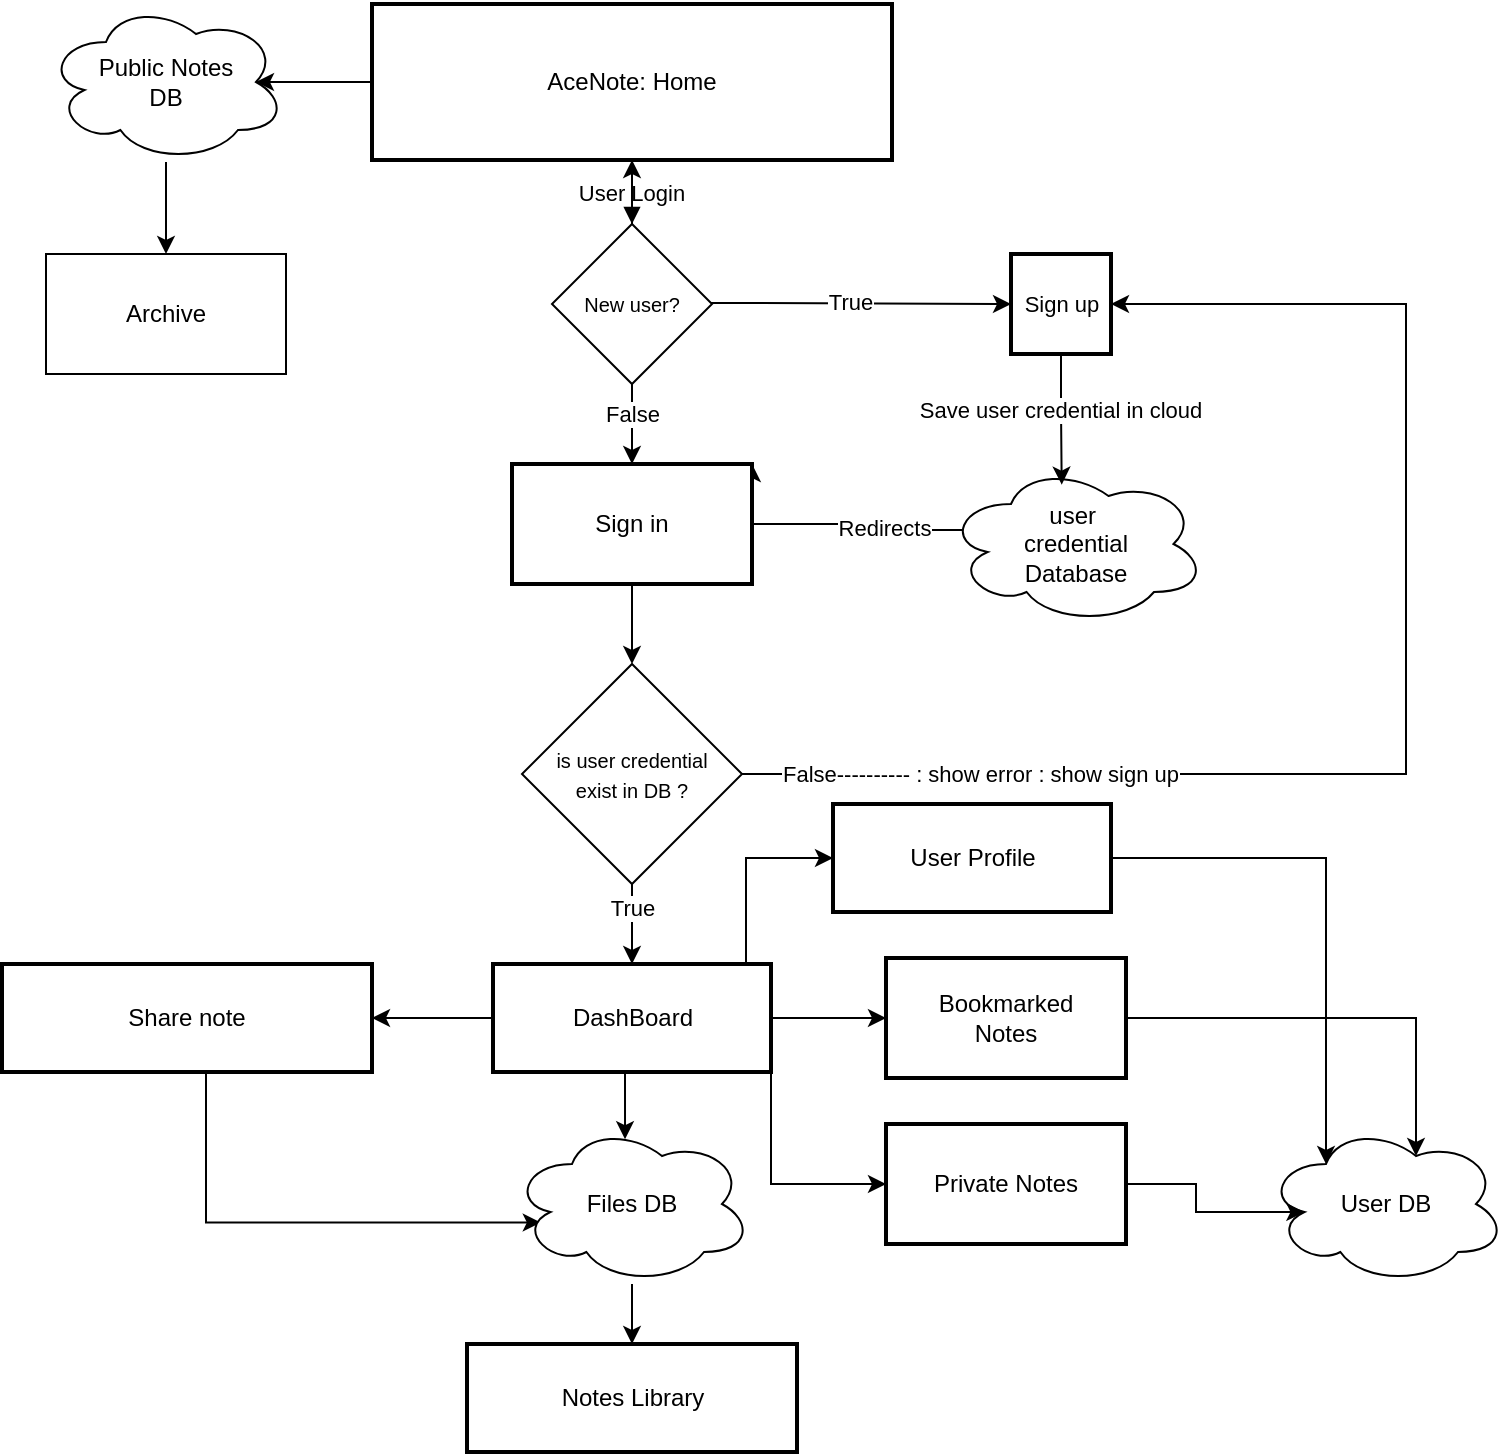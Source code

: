<mxfile version="26.0.14">
  <diagram name="Page-1" id="cAug1g8ceRs_T_u1OyaA">
    <mxGraphModel dx="1042" dy="565" grid="1" gridSize="10" guides="1" tooltips="1" connect="1" arrows="1" fold="1" page="1" pageScale="1" pageWidth="827" pageHeight="1169" math="0" shadow="0">
      <root>
        <mxCell id="0" />
        <mxCell id="1" parent="0" />
        <mxCell id="w-x2_361Rt0CLVV8uH2W-1" value="AceNote: Home" style="whiteSpace=wrap;strokeWidth=2;" parent="1" vertex="1">
          <mxGeometry x="223" y="141" width="260" height="78" as="geometry" />
        </mxCell>
        <mxCell id="w-x2_361Rt0CLVV8uH2W-2" style="edgeStyle=orthogonalEdgeStyle;rounded=0;orthogonalLoop=1;jettySize=auto;html=1;entryX=1;entryY=0.5;entryDx=0;entryDy=0;" parent="1" source="w-x2_361Rt0CLVV8uH2W-6" target="w-x2_361Rt0CLVV8uH2W-8" edge="1">
          <mxGeometry relative="1" as="geometry" />
        </mxCell>
        <mxCell id="w-x2_361Rt0CLVV8uH2W-3" value="" style="edgeStyle=orthogonalEdgeStyle;rounded=0;orthogonalLoop=1;jettySize=auto;html=1;" parent="1" source="w-x2_361Rt0CLVV8uH2W-6" target="w-x2_361Rt0CLVV8uH2W-31" edge="1">
          <mxGeometry relative="1" as="geometry">
            <Array as="points">
              <mxPoint x="410" y="568" />
            </Array>
          </mxGeometry>
        </mxCell>
        <mxCell id="w-x2_361Rt0CLVV8uH2W-4" style="edgeStyle=orthogonalEdgeStyle;rounded=0;orthogonalLoop=1;jettySize=auto;html=1;exitX=1;exitY=1;exitDx=0;exitDy=0;entryX=0;entryY=0.5;entryDx=0;entryDy=0;" parent="1" source="w-x2_361Rt0CLVV8uH2W-6" target="w-x2_361Rt0CLVV8uH2W-32" edge="1">
          <mxGeometry relative="1" as="geometry" />
        </mxCell>
        <mxCell id="w-x2_361Rt0CLVV8uH2W-5" style="edgeStyle=orthogonalEdgeStyle;rounded=0;orthogonalLoop=1;jettySize=auto;html=1;exitX=1;exitY=0.5;exitDx=0;exitDy=0;entryX=0;entryY=0.5;entryDx=0;entryDy=0;" parent="1" source="w-x2_361Rt0CLVV8uH2W-6" target="w-x2_361Rt0CLVV8uH2W-36" edge="1">
          <mxGeometry relative="1" as="geometry" />
        </mxCell>
        <mxCell id="w-x2_361Rt0CLVV8uH2W-6" value="DashBoard" style="whiteSpace=wrap;strokeWidth=2;" parent="1" vertex="1">
          <mxGeometry x="283.5" y="621" width="139" height="54" as="geometry" />
        </mxCell>
        <mxCell id="w-x2_361Rt0CLVV8uH2W-7" style="edgeStyle=orthogonalEdgeStyle;rounded=0;orthogonalLoop=1;jettySize=auto;html=1;entryX=0.12;entryY=0.616;entryDx=0;entryDy=0;entryPerimeter=0;" parent="1" source="w-x2_361Rt0CLVV8uH2W-8" target="w-x2_361Rt0CLVV8uH2W-29" edge="1">
          <mxGeometry relative="1" as="geometry">
            <mxPoint x="200" y="731" as="targetPoint" />
            <Array as="points">
              <mxPoint x="140" y="750" />
            </Array>
          </mxGeometry>
        </mxCell>
        <mxCell id="w-x2_361Rt0CLVV8uH2W-8" value="Share note" style="whiteSpace=wrap;strokeWidth=2;" parent="1" vertex="1">
          <mxGeometry x="38" y="621" width="185" height="54" as="geometry" />
        </mxCell>
        <mxCell id="w-x2_361Rt0CLVV8uH2W-9" value="Notes Library" style="whiteSpace=wrap;strokeWidth=2;" parent="1" vertex="1">
          <mxGeometry x="270.5" y="811" width="165" height="54" as="geometry" />
        </mxCell>
        <mxCell id="w-x2_361Rt0CLVV8uH2W-10" value="User Login" style="curved=1;startArrow=none;endArrow=block;exitX=0.5;exitY=1;" parent="1" source="w-x2_361Rt0CLVV8uH2W-1" edge="1">
          <mxGeometry relative="1" as="geometry">
            <Array as="points" />
            <mxPoint x="353" y="251" as="targetPoint" />
            <mxPoint as="offset" />
          </mxGeometry>
        </mxCell>
        <mxCell id="w-x2_361Rt0CLVV8uH2W-11" value="" style="edgeStyle=orthogonalEdgeStyle;rounded=0;orthogonalLoop=1;jettySize=auto;html=1;entryX=0;entryY=0.5;entryDx=0;entryDy=0;" parent="1" target="w-x2_361Rt0CLVV8uH2W-17" edge="1">
          <mxGeometry relative="1" as="geometry">
            <mxPoint x="379" y="290.5" as="sourcePoint" />
            <mxPoint x="440" y="291" as="targetPoint" />
            <Array as="points">
              <mxPoint x="402" y="290" />
              <mxPoint x="425" y="291" />
            </Array>
          </mxGeometry>
        </mxCell>
        <mxCell id="w-x2_361Rt0CLVV8uH2W-12" value="True" style="edgeLabel;html=1;align=center;verticalAlign=middle;resizable=0;points=[];" parent="w-x2_361Rt0CLVV8uH2W-11" vertex="1" connectable="0">
          <mxGeometry x="0.014" y="1" relative="1" as="geometry">
            <mxPoint as="offset" />
          </mxGeometry>
        </mxCell>
        <mxCell id="w-x2_361Rt0CLVV8uH2W-13" value="" style="edgeStyle=orthogonalEdgeStyle;rounded=0;orthogonalLoop=1;jettySize=auto;html=1;" parent="1" source="w-x2_361Rt0CLVV8uH2W-16" target="w-x2_361Rt0CLVV8uH2W-1" edge="1">
          <mxGeometry relative="1" as="geometry" />
        </mxCell>
        <mxCell id="w-x2_361Rt0CLVV8uH2W-14" style="edgeStyle=orthogonalEdgeStyle;rounded=0;orthogonalLoop=1;jettySize=auto;html=1;exitX=0.5;exitY=1;exitDx=0;exitDy=0;entryX=0.5;entryY=0;entryDx=0;entryDy=0;" parent="1" source="w-x2_361Rt0CLVV8uH2W-16" target="w-x2_361Rt0CLVV8uH2W-22" edge="1">
          <mxGeometry relative="1" as="geometry" />
        </mxCell>
        <mxCell id="w-x2_361Rt0CLVV8uH2W-15" value="False" style="edgeLabel;html=1;align=center;verticalAlign=middle;resizable=0;points=[];" parent="w-x2_361Rt0CLVV8uH2W-14" vertex="1" connectable="0">
          <mxGeometry x="-0.245" relative="1" as="geometry">
            <mxPoint as="offset" />
          </mxGeometry>
        </mxCell>
        <mxCell id="w-x2_361Rt0CLVV8uH2W-16" value="&lt;font size=&quot;1&quot;&gt;New user?&lt;/font&gt;" style="rhombus;whiteSpace=wrap;html=1;" parent="1" vertex="1">
          <mxGeometry x="313" y="251" width="80" height="80" as="geometry" />
        </mxCell>
        <mxCell id="w-x2_361Rt0CLVV8uH2W-17" value="&lt;font style=&quot;font-size: 11px;&quot;&gt;Sign up&lt;/font&gt;" style="rounded=0;whiteSpace=wrap;html=1;strokeWidth=2;" parent="1" vertex="1">
          <mxGeometry x="542.5" y="266" width="50" height="50" as="geometry" />
        </mxCell>
        <mxCell id="w-x2_361Rt0CLVV8uH2W-18" style="edgeStyle=orthogonalEdgeStyle;rounded=0;orthogonalLoop=1;jettySize=auto;html=1;exitX=0.16;exitY=0.55;exitDx=0;exitDy=0;exitPerimeter=0;entryX=1;entryY=0;entryDx=0;entryDy=0;" parent="1" source="w-x2_361Rt0CLVV8uH2W-20" target="w-x2_361Rt0CLVV8uH2W-22" edge="1">
          <mxGeometry relative="1" as="geometry">
            <Array as="points">
              <mxPoint x="467" y="404" />
              <mxPoint x="467" y="401" />
              <mxPoint x="413" y="401" />
            </Array>
          </mxGeometry>
        </mxCell>
        <mxCell id="w-x2_361Rt0CLVV8uH2W-19" value="Redirects" style="edgeLabel;html=1;align=center;verticalAlign=middle;resizable=0;points=[];" parent="w-x2_361Rt0CLVV8uH2W-18" vertex="1" connectable="0">
          <mxGeometry x="-0.075" y="2" relative="1" as="geometry">
            <mxPoint x="14" y="-1" as="offset" />
          </mxGeometry>
        </mxCell>
        <mxCell id="w-x2_361Rt0CLVV8uH2W-20" value="user&amp;nbsp;&lt;div&gt;credential&lt;div&gt;Database&lt;/div&gt;&lt;/div&gt;" style="ellipse;shape=cloud;whiteSpace=wrap;html=1;" parent="1" vertex="1">
          <mxGeometry x="510" y="371" width="130" height="80" as="geometry" />
        </mxCell>
        <mxCell id="w-x2_361Rt0CLVV8uH2W-21" style="edgeStyle=orthogonalEdgeStyle;rounded=0;orthogonalLoop=1;jettySize=auto;html=1;exitX=0.5;exitY=1;exitDx=0;exitDy=0;entryX=0.5;entryY=0;entryDx=0;entryDy=0;" parent="1" source="w-x2_361Rt0CLVV8uH2W-22" target="w-x2_361Rt0CLVV8uH2W-27" edge="1">
          <mxGeometry relative="1" as="geometry" />
        </mxCell>
        <mxCell id="w-x2_361Rt0CLVV8uH2W-22" value="Sign in" style="rounded=0;whiteSpace=wrap;html=1;strokeWidth=2;" parent="1" vertex="1">
          <mxGeometry x="293" y="371" width="120" height="60" as="geometry" />
        </mxCell>
        <mxCell id="w-x2_361Rt0CLVV8uH2W-23" style="edgeStyle=orthogonalEdgeStyle;rounded=0;orthogonalLoop=1;jettySize=auto;html=1;exitX=0.5;exitY=1;exitDx=0;exitDy=0;" parent="1" source="w-x2_361Rt0CLVV8uH2W-27" target="w-x2_361Rt0CLVV8uH2W-6" edge="1">
          <mxGeometry relative="1" as="geometry" />
        </mxCell>
        <mxCell id="w-x2_361Rt0CLVV8uH2W-24" value="True" style="edgeLabel;html=1;align=center;verticalAlign=middle;resizable=0;points=[];" parent="w-x2_361Rt0CLVV8uH2W-23" vertex="1" connectable="0">
          <mxGeometry x="-0.433" relative="1" as="geometry">
            <mxPoint as="offset" />
          </mxGeometry>
        </mxCell>
        <mxCell id="w-x2_361Rt0CLVV8uH2W-25" style="edgeStyle=orthogonalEdgeStyle;rounded=0;orthogonalLoop=1;jettySize=auto;html=1;entryX=1;entryY=0.5;entryDx=0;entryDy=0;" parent="1" source="w-x2_361Rt0CLVV8uH2W-27" target="w-x2_361Rt0CLVV8uH2W-17" edge="1">
          <mxGeometry relative="1" as="geometry">
            <Array as="points">
              <mxPoint x="740" y="526" />
              <mxPoint x="740" y="291" />
            </Array>
          </mxGeometry>
        </mxCell>
        <mxCell id="w-x2_361Rt0CLVV8uH2W-26" value="False---------- : show error : show sign up" style="edgeLabel;html=1;align=center;verticalAlign=middle;resizable=0;points=[];" parent="w-x2_361Rt0CLVV8uH2W-25" vertex="1" connectable="0">
          <mxGeometry x="-0.874" y="1" relative="1" as="geometry">
            <mxPoint x="74" y="1" as="offset" />
          </mxGeometry>
        </mxCell>
        <mxCell id="w-x2_361Rt0CLVV8uH2W-27" value="&lt;font size=&quot;1&quot;&gt;is user credential&lt;br&gt;exist in DB ?&lt;/font&gt;" style="rhombus;whiteSpace=wrap;html=1;" parent="1" vertex="1">
          <mxGeometry x="298" y="471" width="110" height="110" as="geometry" />
        </mxCell>
        <mxCell id="w-x2_361Rt0CLVV8uH2W-28" style="edgeStyle=orthogonalEdgeStyle;rounded=0;orthogonalLoop=1;jettySize=auto;html=1;" parent="1" source="w-x2_361Rt0CLVV8uH2W-29" target="w-x2_361Rt0CLVV8uH2W-9" edge="1">
          <mxGeometry relative="1" as="geometry" />
        </mxCell>
        <mxCell id="w-x2_361Rt0CLVV8uH2W-29" value="Files DB" style="ellipse;shape=cloud;whiteSpace=wrap;html=1;" parent="1" vertex="1">
          <mxGeometry x="293" y="701" width="120" height="80" as="geometry" />
        </mxCell>
        <mxCell id="w-x2_361Rt0CLVV8uH2W-30" style="edgeStyle=orthogonalEdgeStyle;rounded=0;orthogonalLoop=1;jettySize=auto;html=1;exitX=0.5;exitY=1;exitDx=0;exitDy=0;entryX=0.471;entryY=0.095;entryDx=0;entryDy=0;entryPerimeter=0;" parent="1" source="w-x2_361Rt0CLVV8uH2W-6" target="w-x2_361Rt0CLVV8uH2W-29" edge="1">
          <mxGeometry relative="1" as="geometry" />
        </mxCell>
        <mxCell id="w-x2_361Rt0CLVV8uH2W-31" value="User Profile" style="whiteSpace=wrap;strokeWidth=2;" parent="1" vertex="1">
          <mxGeometry x="453.5" y="541" width="139" height="54" as="geometry" />
        </mxCell>
        <mxCell id="w-x2_361Rt0CLVV8uH2W-32" value="Private Notes" style="rounded=0;whiteSpace=wrap;html=1;strokeWidth=2;" parent="1" vertex="1">
          <mxGeometry x="480" y="701" width="120" height="60" as="geometry" />
        </mxCell>
        <mxCell id="w-x2_361Rt0CLVV8uH2W-33" value="User DB" style="ellipse;shape=cloud;whiteSpace=wrap;html=1;" parent="1" vertex="1">
          <mxGeometry x="670" y="701" width="120" height="80" as="geometry" />
        </mxCell>
        <mxCell id="w-x2_361Rt0CLVV8uH2W-34" style="edgeStyle=orthogonalEdgeStyle;rounded=0;orthogonalLoop=1;jettySize=auto;html=1;entryX=0.25;entryY=0.25;entryDx=0;entryDy=0;entryPerimeter=0;" parent="1" source="w-x2_361Rt0CLVV8uH2W-31" target="w-x2_361Rt0CLVV8uH2W-33" edge="1">
          <mxGeometry relative="1" as="geometry" />
        </mxCell>
        <mxCell id="w-x2_361Rt0CLVV8uH2W-35" style="edgeStyle=orthogonalEdgeStyle;rounded=0;orthogonalLoop=1;jettySize=auto;html=1;entryX=0.16;entryY=0.55;entryDx=0;entryDy=0;entryPerimeter=0;" parent="1" source="w-x2_361Rt0CLVV8uH2W-32" target="w-x2_361Rt0CLVV8uH2W-33" edge="1">
          <mxGeometry relative="1" as="geometry" />
        </mxCell>
        <mxCell id="w-x2_361Rt0CLVV8uH2W-36" value="Bookmarked&lt;div&gt;Notes&lt;/div&gt;" style="rounded=0;whiteSpace=wrap;html=1;strokeWidth=2;" parent="1" vertex="1">
          <mxGeometry x="480" y="618" width="120" height="60" as="geometry" />
        </mxCell>
        <mxCell id="w-x2_361Rt0CLVV8uH2W-37" style="edgeStyle=orthogonalEdgeStyle;rounded=0;orthogonalLoop=1;jettySize=auto;html=1;entryX=0.625;entryY=0.2;entryDx=0;entryDy=0;entryPerimeter=0;" parent="1" source="w-x2_361Rt0CLVV8uH2W-36" target="w-x2_361Rt0CLVV8uH2W-33" edge="1">
          <mxGeometry relative="1" as="geometry" />
        </mxCell>
        <mxCell id="w-x2_361Rt0CLVV8uH2W-38" style="edgeStyle=orthogonalEdgeStyle;rounded=0;orthogonalLoop=1;jettySize=auto;html=1;entryX=0.445;entryY=0.129;entryDx=0;entryDy=0;entryPerimeter=0;" parent="1" source="w-x2_361Rt0CLVV8uH2W-17" target="w-x2_361Rt0CLVV8uH2W-20" edge="1">
          <mxGeometry relative="1" as="geometry" />
        </mxCell>
        <mxCell id="w-x2_361Rt0CLVV8uH2W-39" value="Save user credential in cloud" style="edgeLabel;html=1;align=center;verticalAlign=middle;resizable=0;points=[];" parent="w-x2_361Rt0CLVV8uH2W-38" vertex="1" connectable="0">
          <mxGeometry x="-0.168" relative="1" as="geometry">
            <mxPoint x="-1" as="offset" />
          </mxGeometry>
        </mxCell>
        <mxCell id="2xvGh5wT6gducZXYBc5d-1" value="Archive" style="rounded=0;whiteSpace=wrap;html=1;" vertex="1" parent="1">
          <mxGeometry x="60" y="266" width="120" height="60" as="geometry" />
        </mxCell>
        <mxCell id="2xvGh5wT6gducZXYBc5d-5" style="edgeStyle=orthogonalEdgeStyle;rounded=0;orthogonalLoop=1;jettySize=auto;html=1;entryX=0.5;entryY=0;entryDx=0;entryDy=0;" edge="1" parent="1" source="2xvGh5wT6gducZXYBc5d-3" target="2xvGh5wT6gducZXYBc5d-1">
          <mxGeometry relative="1" as="geometry" />
        </mxCell>
        <mxCell id="2xvGh5wT6gducZXYBc5d-3" value="Public Notes&lt;div&gt;DB&lt;/div&gt;" style="ellipse;shape=cloud;whiteSpace=wrap;html=1;" vertex="1" parent="1">
          <mxGeometry x="60" y="140" width="120" height="80" as="geometry" />
        </mxCell>
        <mxCell id="2xvGh5wT6gducZXYBc5d-4" style="edgeStyle=orthogonalEdgeStyle;rounded=0;orthogonalLoop=1;jettySize=auto;html=1;entryX=0.875;entryY=0.5;entryDx=0;entryDy=0;entryPerimeter=0;" edge="1" parent="1" source="w-x2_361Rt0CLVV8uH2W-1" target="2xvGh5wT6gducZXYBc5d-3">
          <mxGeometry relative="1" as="geometry" />
        </mxCell>
      </root>
    </mxGraphModel>
  </diagram>
</mxfile>
